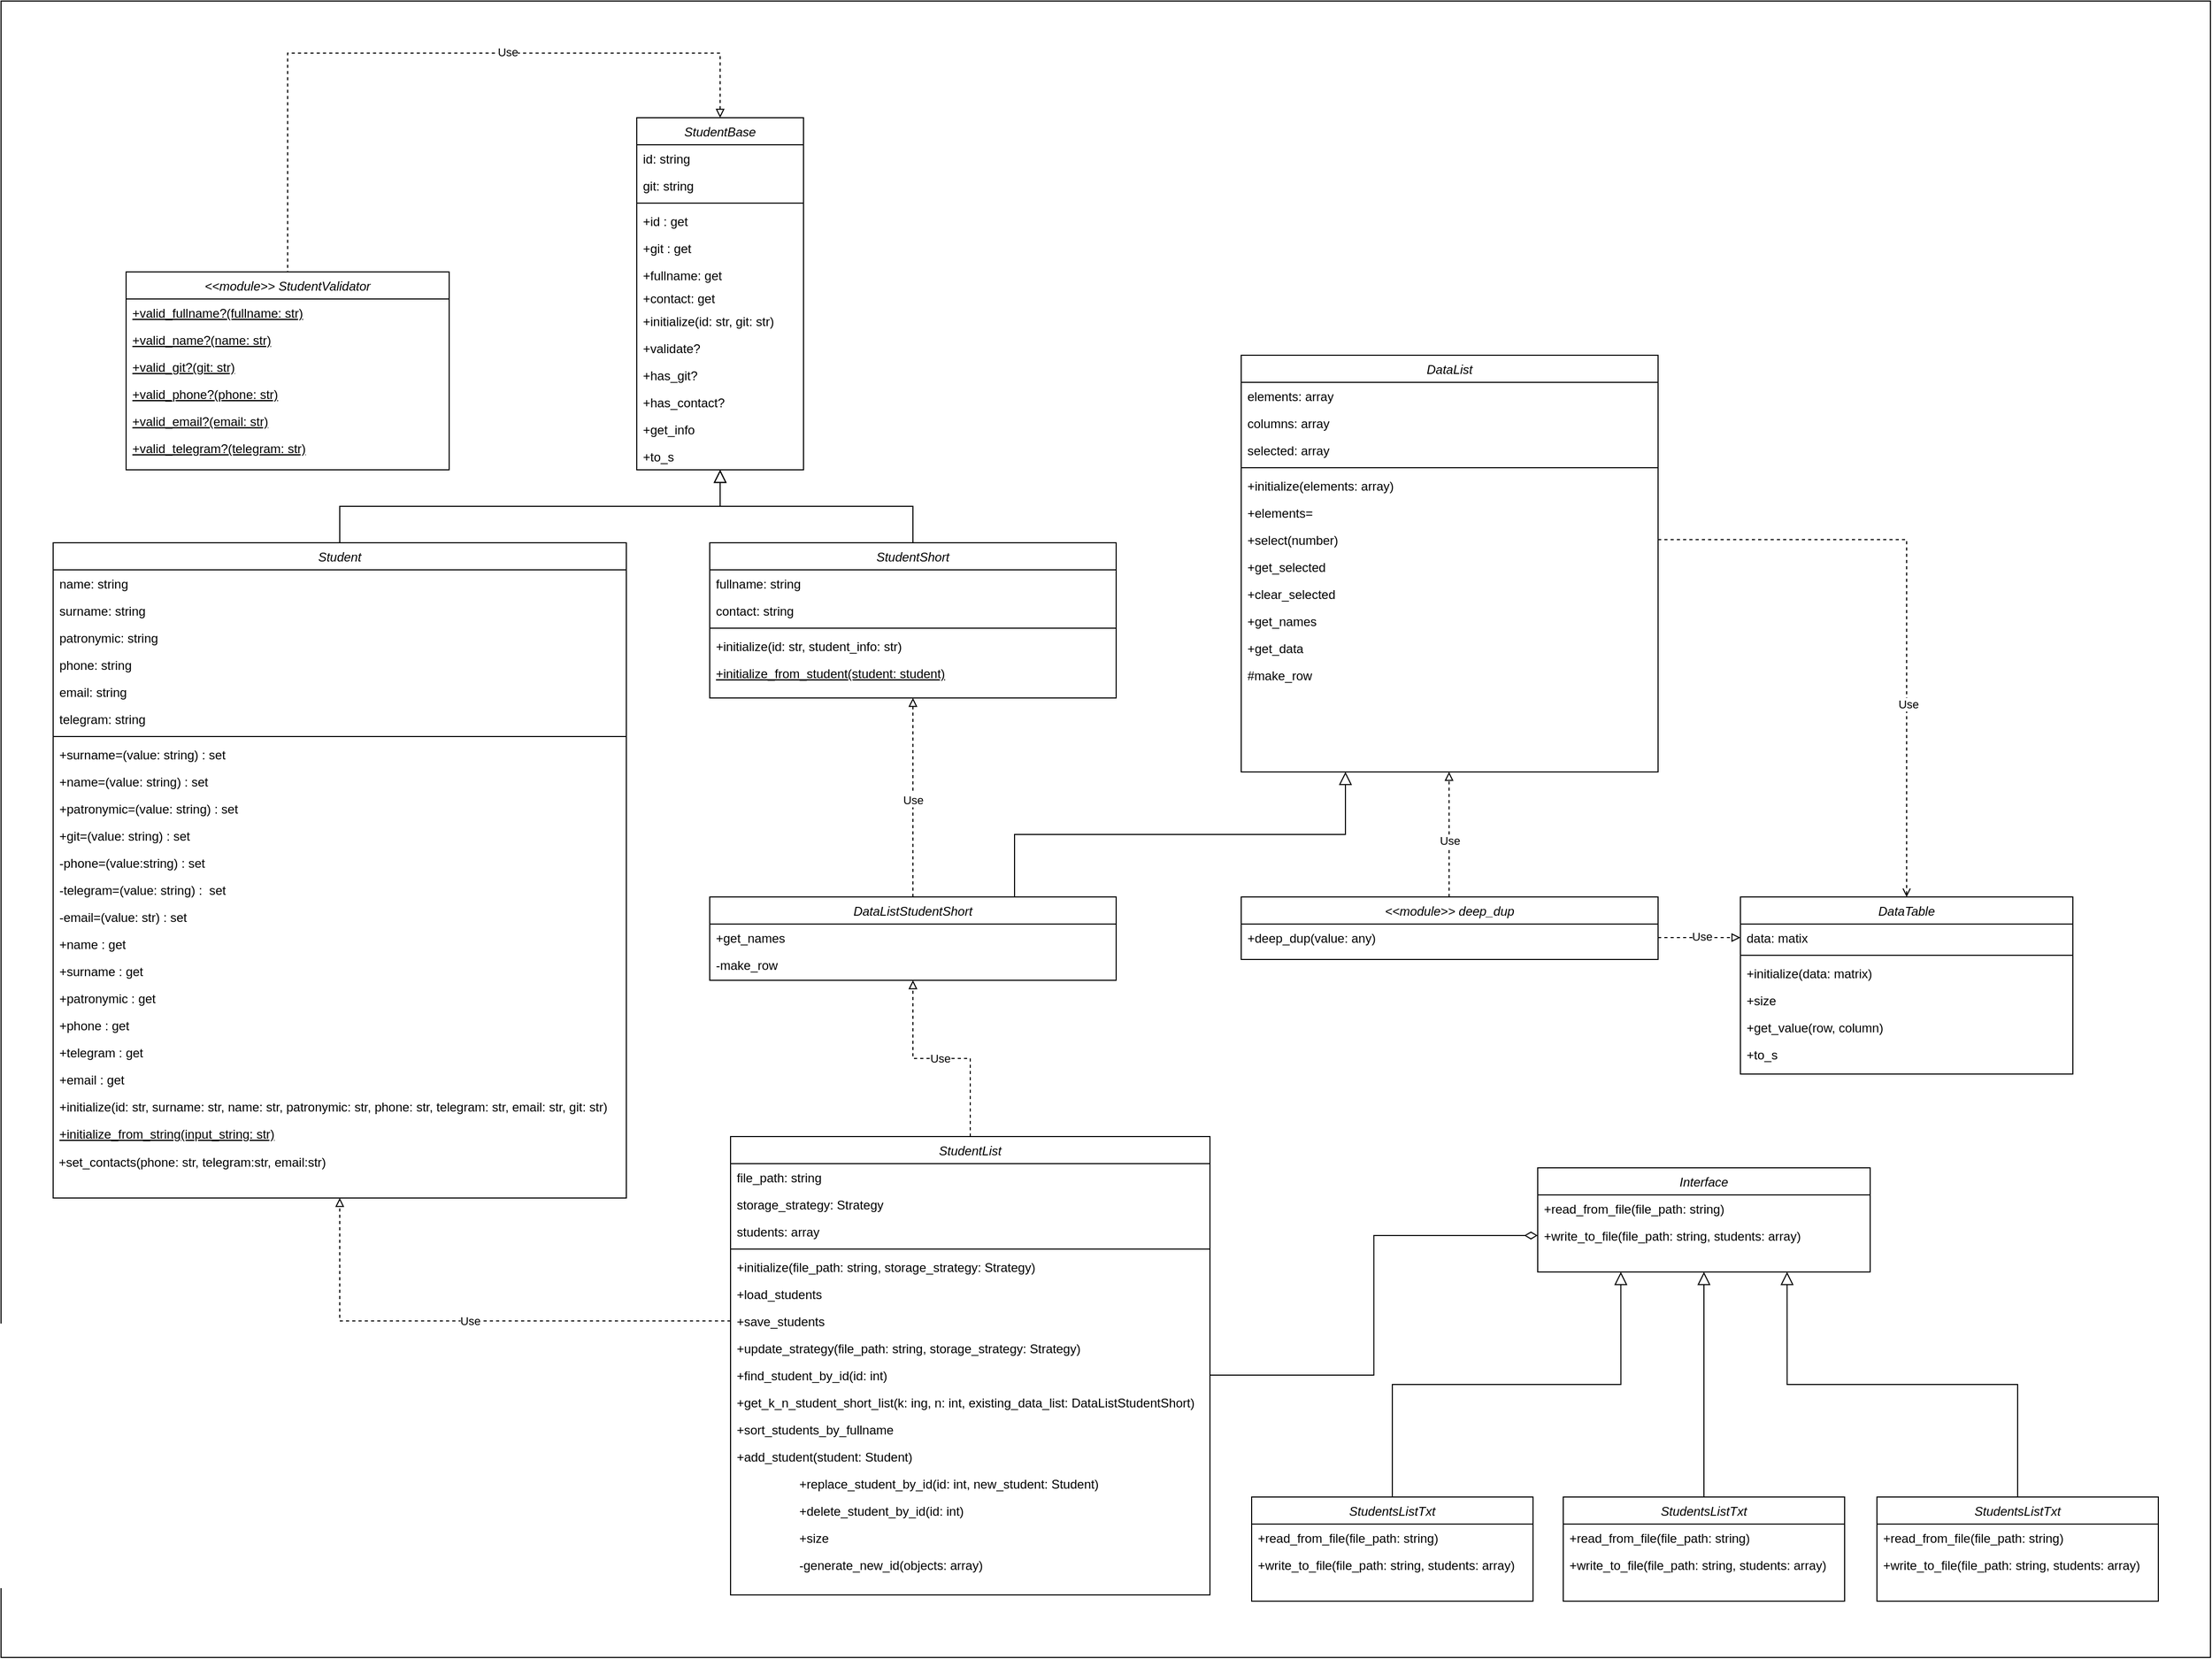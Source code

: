 <mxfile version="24.7.8">
  <diagram id="C5RBs43oDa-KdzZeNtuy" name="Page-1">
    <mxGraphModel dx="4200" dy="3685" grid="1" gridSize="10" guides="1" tooltips="1" connect="1" arrows="1" fold="1" page="1" pageScale="1" pageWidth="827" pageHeight="1169" math="0" shadow="0">
      <root>
        <mxCell id="WIyWlLk6GJQsqaUBKTNV-0" />
        <mxCell id="WIyWlLk6GJQsqaUBKTNV-1" parent="WIyWlLk6GJQsqaUBKTNV-0" />
        <mxCell id="fatnGPEcKWGk0wa3ljr2-0" value="" style="rounded=0;whiteSpace=wrap;html=1;" vertex="1" parent="WIyWlLk6GJQsqaUBKTNV-1">
          <mxGeometry x="250" y="-810" width="2120" height="1590" as="geometry" />
        </mxCell>
        <mxCell id="zkfFHV4jXpPFQw0GAbJ--0" value="StudentBase" style="swimlane;fontStyle=2;align=center;verticalAlign=top;childLayout=stackLayout;horizontal=1;startSize=26;horizontalStack=0;resizeParent=1;resizeLast=0;collapsible=1;marginBottom=0;rounded=0;shadow=0;strokeWidth=1;" parent="WIyWlLk6GJQsqaUBKTNV-1" vertex="1">
          <mxGeometry x="860" y="-698" width="160" height="338" as="geometry">
            <mxRectangle x="230" y="140" width="160" height="26" as="alternateBounds" />
          </mxGeometry>
        </mxCell>
        <mxCell id="DaK7ERgDfzek0wE4DrNR-5" value="id: string " style="text;align=left;verticalAlign=top;spacingLeft=4;spacingRight=4;overflow=hidden;rotatable=0;points=[[0,0.5],[1,0.5]];portConstraint=eastwest;rounded=0;shadow=0;html=0;" parent="zkfFHV4jXpPFQw0GAbJ--0" vertex="1">
          <mxGeometry y="26" width="160" height="26" as="geometry" />
        </mxCell>
        <mxCell id="DaK7ERgDfzek0wE4DrNR-3" value="git: string&#xa; " style="text;align=left;verticalAlign=top;spacingLeft=4;spacingRight=4;overflow=hidden;rotatable=0;points=[[0,0.5],[1,0.5]];portConstraint=eastwest;rounded=0;shadow=0;html=0;" parent="zkfFHV4jXpPFQw0GAbJ--0" vertex="1">
          <mxGeometry y="52" width="160" height="26" as="geometry" />
        </mxCell>
        <mxCell id="zkfFHV4jXpPFQw0GAbJ--4" value="" style="line;html=1;strokeWidth=1;align=left;verticalAlign=middle;spacingTop=-1;spacingLeft=3;spacingRight=3;rotatable=0;labelPosition=right;points=[];portConstraint=eastwest;" parent="zkfFHV4jXpPFQw0GAbJ--0" vertex="1">
          <mxGeometry y="78" width="160" height="8" as="geometry" />
        </mxCell>
        <mxCell id="DaK7ERgDfzek0wE4DrNR-34" value="+id : get" style="text;align=left;verticalAlign=top;spacingLeft=4;spacingRight=4;overflow=hidden;rotatable=0;points=[[0,0.5],[1,0.5]];portConstraint=eastwest;" parent="zkfFHV4jXpPFQw0GAbJ--0" vertex="1">
          <mxGeometry y="86" width="160" height="26" as="geometry" />
        </mxCell>
        <mxCell id="DaK7ERgDfzek0wE4DrNR-32" value="+git : get" style="text;align=left;verticalAlign=top;spacingLeft=4;spacingRight=4;overflow=hidden;rotatable=0;points=[[0,0.5],[1,0.5]];portConstraint=eastwest;" parent="zkfFHV4jXpPFQw0GAbJ--0" vertex="1">
          <mxGeometry y="112" width="160" height="26" as="geometry" />
        </mxCell>
        <mxCell id="30GVN7_N4VgCKG4ItNpN-0" value="+fullname: get" style="text;align=left;verticalAlign=top;spacingLeft=4;spacingRight=4;overflow=hidden;rotatable=0;points=[[0,0.5],[1,0.5]];portConstraint=eastwest;" parent="zkfFHV4jXpPFQw0GAbJ--0" vertex="1">
          <mxGeometry y="138" width="160" height="22" as="geometry" />
        </mxCell>
        <mxCell id="wEu3qzO1atXNmpKXPWO0-1" value="+contact: get" style="text;align=left;verticalAlign=top;spacingLeft=4;spacingRight=4;overflow=hidden;rotatable=0;points=[[0,0.5],[1,0.5]];portConstraint=eastwest;" parent="zkfFHV4jXpPFQw0GAbJ--0" vertex="1">
          <mxGeometry y="160" width="160" height="22" as="geometry" />
        </mxCell>
        <mxCell id="DaK7ERgDfzek0wE4DrNR-37" value="+initialize(id: str, git: str)" style="text;align=left;verticalAlign=top;spacingLeft=4;spacingRight=4;overflow=hidden;rotatable=0;points=[[0,0.5],[1,0.5]];portConstraint=eastwest;" parent="zkfFHV4jXpPFQw0GAbJ--0" vertex="1">
          <mxGeometry y="182" width="160" height="26" as="geometry" />
        </mxCell>
        <mxCell id="DaK7ERgDfzek0wE4DrNR-1" value="+validate?" style="text;align=left;verticalAlign=top;spacingLeft=4;spacingRight=4;overflow=hidden;rotatable=0;points=[[0,0.5],[1,0.5]];portConstraint=eastwest;" parent="zkfFHV4jXpPFQw0GAbJ--0" vertex="1">
          <mxGeometry y="208" width="160" height="26" as="geometry" />
        </mxCell>
        <mxCell id="zkfFHV4jXpPFQw0GAbJ--5" value="+has_git?" style="text;align=left;verticalAlign=top;spacingLeft=4;spacingRight=4;overflow=hidden;rotatable=0;points=[[0,0.5],[1,0.5]];portConstraint=eastwest;" parent="zkfFHV4jXpPFQw0GAbJ--0" vertex="1">
          <mxGeometry y="234" width="160" height="26" as="geometry" />
        </mxCell>
        <mxCell id="rkT2CLuDJCGZjRkK9kf4-31" value="+has_contact?" style="text;align=left;verticalAlign=top;spacingLeft=4;spacingRight=4;overflow=hidden;rotatable=0;points=[[0,0.5],[1,0.5]];portConstraint=eastwest;" parent="zkfFHV4jXpPFQw0GAbJ--0" vertex="1">
          <mxGeometry y="260" width="160" height="26" as="geometry" />
        </mxCell>
        <mxCell id="rkT2CLuDJCGZjRkK9kf4-32" value="+get_info" style="text;align=left;verticalAlign=top;spacingLeft=4;spacingRight=4;overflow=hidden;rotatable=0;points=[[0,0.5],[1,0.5]];portConstraint=eastwest;" parent="zkfFHV4jXpPFQw0GAbJ--0" vertex="1">
          <mxGeometry y="286" width="160" height="26" as="geometry" />
        </mxCell>
        <mxCell id="rkT2CLuDJCGZjRkK9kf4-33" value="+to_s" style="text;align=left;verticalAlign=top;spacingLeft=4;spacingRight=4;overflow=hidden;rotatable=0;points=[[0,0.5],[1,0.5]];portConstraint=eastwest;" parent="zkfFHV4jXpPFQw0GAbJ--0" vertex="1">
          <mxGeometry y="312" width="160" height="26" as="geometry" />
        </mxCell>
        <mxCell id="zkfFHV4jXpPFQw0GAbJ--6" value="Student" style="swimlane;fontStyle=2;align=center;verticalAlign=top;childLayout=stackLayout;horizontal=1;startSize=26;horizontalStack=0;resizeParent=1;resizeLast=0;collapsible=1;marginBottom=0;rounded=0;shadow=0;strokeWidth=1;" parent="WIyWlLk6GJQsqaUBKTNV-1" vertex="1">
          <mxGeometry x="300" y="-290" width="550" height="629" as="geometry">
            <mxRectangle x="130" y="380" width="160" height="26" as="alternateBounds" />
          </mxGeometry>
        </mxCell>
        <mxCell id="zkfFHV4jXpPFQw0GAbJ--7" value="name: string" style="text;align=left;verticalAlign=top;spacingLeft=4;spacingRight=4;overflow=hidden;rotatable=0;points=[[0,0.5],[1,0.5]];portConstraint=eastwest;" parent="zkfFHV4jXpPFQw0GAbJ--6" vertex="1">
          <mxGeometry y="26" width="550" height="26" as="geometry" />
        </mxCell>
        <mxCell id="zkfFHV4jXpPFQw0GAbJ--8" value="surname: string" style="text;align=left;verticalAlign=top;spacingLeft=4;spacingRight=4;overflow=hidden;rotatable=0;points=[[0,0.5],[1,0.5]];portConstraint=eastwest;rounded=0;shadow=0;html=0;" parent="zkfFHV4jXpPFQw0GAbJ--6" vertex="1">
          <mxGeometry y="52" width="550" height="26" as="geometry" />
        </mxCell>
        <mxCell id="hA9nvbCW1QsnM-zQuUA5-5" value="patronymic: string" style="text;align=left;verticalAlign=top;spacingLeft=4;spacingRight=4;overflow=hidden;rotatable=0;points=[[0,0.5],[1,0.5]];portConstraint=eastwest;rounded=0;shadow=0;html=0;" parent="zkfFHV4jXpPFQw0GAbJ--6" vertex="1">
          <mxGeometry y="78" width="550" height="26" as="geometry" />
        </mxCell>
        <mxCell id="rkT2CLuDJCGZjRkK9kf4-34" value="phone: string" style="text;align=left;verticalAlign=top;spacingLeft=4;spacingRight=4;overflow=hidden;rotatable=0;points=[[0,0.5],[1,0.5]];portConstraint=eastwest;rounded=0;shadow=0;html=0;" parent="zkfFHV4jXpPFQw0GAbJ--6" vertex="1">
          <mxGeometry y="104" width="550" height="26" as="geometry" />
        </mxCell>
        <mxCell id="rkT2CLuDJCGZjRkK9kf4-35" value="email: string" style="text;align=left;verticalAlign=top;spacingLeft=4;spacingRight=4;overflow=hidden;rotatable=0;points=[[0,0.5],[1,0.5]];portConstraint=eastwest;rounded=0;shadow=0;html=0;" parent="zkfFHV4jXpPFQw0GAbJ--6" vertex="1">
          <mxGeometry y="130" width="550" height="26" as="geometry" />
        </mxCell>
        <mxCell id="rkT2CLuDJCGZjRkK9kf4-36" value="telegram: string" style="text;align=left;verticalAlign=top;spacingLeft=4;spacingRight=4;overflow=hidden;rotatable=0;points=[[0,0.5],[1,0.5]];portConstraint=eastwest;rounded=0;shadow=0;html=0;" parent="zkfFHV4jXpPFQw0GAbJ--6" vertex="1">
          <mxGeometry y="156" width="550" height="26" as="geometry" />
        </mxCell>
        <mxCell id="zkfFHV4jXpPFQw0GAbJ--9" value="" style="line;html=1;strokeWidth=1;align=left;verticalAlign=middle;spacingTop=-1;spacingLeft=3;spacingRight=3;rotatable=0;labelPosition=right;points=[];portConstraint=eastwest;" parent="zkfFHV4jXpPFQw0GAbJ--6" vertex="1">
          <mxGeometry y="182" width="550" height="8" as="geometry" />
        </mxCell>
        <mxCell id="DaK7ERgDfzek0wE4DrNR-43" value="+surname=(value: string) : set" style="text;align=left;verticalAlign=top;spacingLeft=4;spacingRight=4;overflow=hidden;rotatable=0;points=[[0,0.5],[1,0.5]];portConstraint=eastwest;" parent="zkfFHV4jXpPFQw0GAbJ--6" vertex="1">
          <mxGeometry y="190" width="550" height="26" as="geometry" />
        </mxCell>
        <mxCell id="DaK7ERgDfzek0wE4DrNR-44" value="+name=(value: string) : set" style="text;align=left;verticalAlign=top;spacingLeft=4;spacingRight=4;overflow=hidden;rotatable=0;points=[[0,0.5],[1,0.5]];portConstraint=eastwest;" parent="zkfFHV4jXpPFQw0GAbJ--6" vertex="1">
          <mxGeometry y="216" width="550" height="26" as="geometry" />
        </mxCell>
        <mxCell id="DaK7ERgDfzek0wE4DrNR-42" value="+patronymic=(value: string) : set" style="text;align=left;verticalAlign=top;spacingLeft=4;spacingRight=4;overflow=hidden;rotatable=0;points=[[0,0.5],[1,0.5]];portConstraint=eastwest;" parent="zkfFHV4jXpPFQw0GAbJ--6" vertex="1">
          <mxGeometry y="242" width="550" height="26" as="geometry" />
        </mxCell>
        <mxCell id="ZeI7-z1QrVrPeZxFid8m-0" value="+git=(value: string) : set" style="text;align=left;verticalAlign=top;spacingLeft=4;spacingRight=4;overflow=hidden;rotatable=0;points=[[0,0.5],[1,0.5]];portConstraint=eastwest;" parent="zkfFHV4jXpPFQw0GAbJ--6" vertex="1">
          <mxGeometry y="268" width="550" height="26" as="geometry" />
        </mxCell>
        <mxCell id="DaK7ERgDfzek0wE4DrNR-41" value="-phone=(value:string) : set" style="text;align=left;verticalAlign=top;spacingLeft=4;spacingRight=4;overflow=hidden;rotatable=0;points=[[0,0.5],[1,0.5]];portConstraint=eastwest;" parent="zkfFHV4jXpPFQw0GAbJ--6" vertex="1">
          <mxGeometry y="294" width="550" height="26" as="geometry" />
        </mxCell>
        <mxCell id="DaK7ERgDfzek0wE4DrNR-40" value="-telegram=(value: string) :  set" style="text;align=left;verticalAlign=top;spacingLeft=4;spacingRight=4;overflow=hidden;rotatable=0;points=[[0,0.5],[1,0.5]];portConstraint=eastwest;" parent="zkfFHV4jXpPFQw0GAbJ--6" vertex="1">
          <mxGeometry y="320" width="550" height="26" as="geometry" />
        </mxCell>
        <mxCell id="DaK7ERgDfzek0wE4DrNR-39" value="-email=(value: str) : set" style="text;align=left;verticalAlign=top;spacingLeft=4;spacingRight=4;overflow=hidden;rotatable=0;points=[[0,0.5],[1,0.5]];portConstraint=eastwest;" parent="zkfFHV4jXpPFQw0GAbJ--6" vertex="1">
          <mxGeometry y="346" width="550" height="26" as="geometry" />
        </mxCell>
        <mxCell id="DaK7ERgDfzek0wE4DrNR-38" value="+name : get" style="text;align=left;verticalAlign=top;spacingLeft=4;spacingRight=4;overflow=hidden;rotatable=0;points=[[0,0.5],[1,0.5]];portConstraint=eastwest;" parent="zkfFHV4jXpPFQw0GAbJ--6" vertex="1">
          <mxGeometry y="372" width="550" height="26" as="geometry" />
        </mxCell>
        <mxCell id="DaK7ERgDfzek0wE4DrNR-46" value="+surname : get" style="text;align=left;verticalAlign=top;spacingLeft=4;spacingRight=4;overflow=hidden;rotatable=0;points=[[0,0.5],[1,0.5]];portConstraint=eastwest;" parent="zkfFHV4jXpPFQw0GAbJ--6" vertex="1">
          <mxGeometry y="398" width="550" height="26" as="geometry" />
        </mxCell>
        <mxCell id="DaK7ERgDfzek0wE4DrNR-45" value="+patronymic : get" style="text;align=left;verticalAlign=top;spacingLeft=4;spacingRight=4;overflow=hidden;rotatable=0;points=[[0,0.5],[1,0.5]];portConstraint=eastwest;" parent="zkfFHV4jXpPFQw0GAbJ--6" vertex="1">
          <mxGeometry y="424" width="550" height="26" as="geometry" />
        </mxCell>
        <mxCell id="ZeI7-z1QrVrPeZxFid8m-1" value="+phone : get" style="text;align=left;verticalAlign=top;spacingLeft=4;spacingRight=4;overflow=hidden;rotatable=0;points=[[0,0.5],[1,0.5]];portConstraint=eastwest;" parent="zkfFHV4jXpPFQw0GAbJ--6" vertex="1">
          <mxGeometry y="450" width="550" height="26" as="geometry" />
        </mxCell>
        <mxCell id="ZeI7-z1QrVrPeZxFid8m-2" value="+telegram : get" style="text;align=left;verticalAlign=top;spacingLeft=4;spacingRight=4;overflow=hidden;rotatable=0;points=[[0,0.5],[1,0.5]];portConstraint=eastwest;" parent="zkfFHV4jXpPFQw0GAbJ--6" vertex="1">
          <mxGeometry y="476" width="550" height="26" as="geometry" />
        </mxCell>
        <mxCell id="ZeI7-z1QrVrPeZxFid8m-3" value="+email : get" style="text;align=left;verticalAlign=top;spacingLeft=4;spacingRight=4;overflow=hidden;rotatable=0;points=[[0,0.5],[1,0.5]];portConstraint=eastwest;" parent="zkfFHV4jXpPFQw0GAbJ--6" vertex="1">
          <mxGeometry y="502" width="550" height="26" as="geometry" />
        </mxCell>
        <mxCell id="zkfFHV4jXpPFQw0GAbJ--11" value="+initialize(id: str, surname: str, name: str, patronymic: str, phone: str, telegram: str, email: str, git: str)" style="text;align=left;verticalAlign=top;spacingLeft=4;spacingRight=4;overflow=hidden;rotatable=0;points=[[0,0.5],[1,0.5]];portConstraint=eastwest;" parent="zkfFHV4jXpPFQw0GAbJ--6" vertex="1">
          <mxGeometry y="528" width="550" height="26" as="geometry" />
        </mxCell>
        <mxCell id="ZeI7-z1QrVrPeZxFid8m-4" value="+initialize_from_string(input_string: str)" style="text;align=left;verticalAlign=top;spacingLeft=4;spacingRight=4;overflow=hidden;rotatable=0;points=[[0,0.5],[1,0.5]];portConstraint=eastwest;fontStyle=4" parent="zkfFHV4jXpPFQw0GAbJ--6" vertex="1">
          <mxGeometry y="554" width="550" height="26" as="geometry" />
        </mxCell>
        <mxCell id="rkT2CLuDJCGZjRkK9kf4-38" value="&amp;nbsp;+set_contacts(phone: str, telegram:str, email:str)" style="text;html=1;align=left;verticalAlign=middle;whiteSpace=wrap;rounded=0;" parent="zkfFHV4jXpPFQw0GAbJ--6" vertex="1">
          <mxGeometry y="580" width="550" height="30" as="geometry" />
        </mxCell>
        <mxCell id="zkfFHV4jXpPFQw0GAbJ--12" value="" style="endArrow=block;endSize=10;endFill=0;shadow=0;strokeWidth=1;rounded=0;edgeStyle=elbowEdgeStyle;elbow=vertical;" parent="WIyWlLk6GJQsqaUBKTNV-1" source="zkfFHV4jXpPFQw0GAbJ--6" target="zkfFHV4jXpPFQw0GAbJ--0" edge="1">
          <mxGeometry width="160" relative="1" as="geometry">
            <mxPoint x="596" y="-137" as="sourcePoint" />
            <mxPoint x="596" y="-137" as="targetPoint" />
          </mxGeometry>
        </mxCell>
        <mxCell id="zkfFHV4jXpPFQw0GAbJ--16" value="" style="endArrow=block;endSize=10;endFill=0;shadow=0;strokeWidth=1;rounded=0;edgeStyle=elbowEdgeStyle;elbow=vertical;exitX=0.5;exitY=0;exitDx=0;exitDy=0;" parent="WIyWlLk6GJQsqaUBKTNV-1" source="zkfFHV4jXpPFQw0GAbJ--17" target="zkfFHV4jXpPFQw0GAbJ--0" edge="1">
          <mxGeometry width="160" relative="1" as="geometry">
            <mxPoint x="806" y="20" as="sourcePoint" />
            <mxPoint x="706" y="-69" as="targetPoint" />
          </mxGeometry>
        </mxCell>
        <mxCell id="zkfFHV4jXpPFQw0GAbJ--17" value="StudentShort" style="swimlane;fontStyle=2;align=center;verticalAlign=top;childLayout=stackLayout;horizontal=1;startSize=26;horizontalStack=0;resizeParent=1;resizeLast=0;collapsible=1;marginBottom=0;rounded=0;shadow=0;strokeWidth=1;" parent="WIyWlLk6GJQsqaUBKTNV-1" vertex="1">
          <mxGeometry x="930" y="-290" width="390" height="149" as="geometry">
            <mxRectangle x="550" y="140" width="160" height="26" as="alternateBounds" />
          </mxGeometry>
        </mxCell>
        <mxCell id="zkfFHV4jXpPFQw0GAbJ--18" value="fullname: string" style="text;align=left;verticalAlign=top;spacingLeft=4;spacingRight=4;overflow=hidden;rotatable=0;points=[[0,0.5],[1,0.5]];portConstraint=eastwest;" parent="zkfFHV4jXpPFQw0GAbJ--17" vertex="1">
          <mxGeometry y="26" width="390" height="26" as="geometry" />
        </mxCell>
        <mxCell id="rkT2CLuDJCGZjRkK9kf4-47" value="contact: string" style="text;align=left;verticalAlign=top;spacingLeft=4;spacingRight=4;overflow=hidden;rotatable=0;points=[[0,0.5],[1,0.5]];portConstraint=eastwest;" parent="zkfFHV4jXpPFQw0GAbJ--17" vertex="1">
          <mxGeometry y="52" width="390" height="26" as="geometry" />
        </mxCell>
        <mxCell id="zkfFHV4jXpPFQw0GAbJ--23" value="" style="line;html=1;strokeWidth=1;align=left;verticalAlign=middle;spacingTop=-1;spacingLeft=3;spacingRight=3;rotatable=0;labelPosition=right;points=[];portConstraint=eastwest;" parent="zkfFHV4jXpPFQw0GAbJ--17" vertex="1">
          <mxGeometry y="78" width="390" height="8" as="geometry" />
        </mxCell>
        <mxCell id="zkfFHV4jXpPFQw0GAbJ--24" value="+initialize(id: str, student_info: str)" style="text;align=left;verticalAlign=top;spacingLeft=4;spacingRight=4;overflow=hidden;rotatable=0;points=[[0,0.5],[1,0.5]];portConstraint=eastwest;" parent="zkfFHV4jXpPFQw0GAbJ--17" vertex="1">
          <mxGeometry y="86" width="390" height="26" as="geometry" />
        </mxCell>
        <mxCell id="ZeI7-z1QrVrPeZxFid8m-8" value="+initialize_from_student(student: student)" style="text;align=left;verticalAlign=top;spacingLeft=4;spacingRight=4;overflow=hidden;rotatable=0;points=[[0,0.5],[1,0.5]];portConstraint=eastwest;fontStyle=4" parent="zkfFHV4jXpPFQw0GAbJ--17" vertex="1">
          <mxGeometry y="112" width="390" height="26" as="geometry" />
        </mxCell>
        <mxCell id="rkT2CLuDJCGZjRkK9kf4-0" value="&lt;&lt;module&gt;&gt; StudentValidator" style="swimlane;fontStyle=2;align=center;verticalAlign=top;childLayout=stackLayout;horizontal=1;startSize=26;horizontalStack=0;resizeParent=1;resizeLast=0;collapsible=1;marginBottom=0;rounded=0;shadow=0;strokeWidth=1;" parent="WIyWlLk6GJQsqaUBKTNV-1" vertex="1">
          <mxGeometry x="370" y="-550" width="310" height="190" as="geometry">
            <mxRectangle x="230" y="140" width="160" height="26" as="alternateBounds" />
          </mxGeometry>
        </mxCell>
        <mxCell id="rkT2CLuDJCGZjRkK9kf4-16" value="+valid_fullname?(fullname: str)" style="text;align=left;verticalAlign=top;spacingLeft=4;spacingRight=4;overflow=hidden;rotatable=0;points=[[0,0.5],[1,0.5]];portConstraint=eastwest;fontStyle=4" parent="rkT2CLuDJCGZjRkK9kf4-0" vertex="1">
          <mxGeometry y="26" width="310" height="26" as="geometry" />
        </mxCell>
        <mxCell id="rkT2CLuDJCGZjRkK9kf4-21" value="+valid_name?(name: str)" style="text;align=left;verticalAlign=top;spacingLeft=4;spacingRight=4;overflow=hidden;rotatable=0;points=[[0,0.5],[1,0.5]];portConstraint=eastwest;fontStyle=4" parent="rkT2CLuDJCGZjRkK9kf4-0" vertex="1">
          <mxGeometry y="52" width="310" height="26" as="geometry" />
        </mxCell>
        <mxCell id="rkT2CLuDJCGZjRkK9kf4-17" value="+valid_git?(git: str)" style="text;align=left;verticalAlign=top;spacingLeft=4;spacingRight=4;overflow=hidden;rotatable=0;points=[[0,0.5],[1,0.5]];portConstraint=eastwest;fontStyle=4" parent="rkT2CLuDJCGZjRkK9kf4-0" vertex="1">
          <mxGeometry y="78" width="310" height="26" as="geometry" />
        </mxCell>
        <mxCell id="rkT2CLuDJCGZjRkK9kf4-19" value="+valid_phone?(phone: str)" style="text;align=left;verticalAlign=top;spacingLeft=4;spacingRight=4;overflow=hidden;rotatable=0;points=[[0,0.5],[1,0.5]];portConstraint=eastwest;fontStyle=4" parent="rkT2CLuDJCGZjRkK9kf4-0" vertex="1">
          <mxGeometry y="104" width="310" height="26" as="geometry" />
        </mxCell>
        <mxCell id="rkT2CLuDJCGZjRkK9kf4-25" value="+valid_email?(email: str)" style="text;align=left;verticalAlign=top;spacingLeft=4;spacingRight=4;overflow=hidden;rotatable=0;points=[[0,0.5],[1,0.5]];portConstraint=eastwest;fontStyle=4" parent="rkT2CLuDJCGZjRkK9kf4-0" vertex="1">
          <mxGeometry y="130" width="310" height="26" as="geometry" />
        </mxCell>
        <mxCell id="rkT2CLuDJCGZjRkK9kf4-26" value="+valid_telegram?(telegram: str)" style="text;align=left;verticalAlign=top;spacingLeft=4;spacingRight=4;overflow=hidden;rotatable=0;points=[[0,0.5],[1,0.5]];portConstraint=eastwest;fontStyle=4" parent="rkT2CLuDJCGZjRkK9kf4-0" vertex="1">
          <mxGeometry y="156" width="310" height="26" as="geometry" />
        </mxCell>
        <mxCell id="fatnGPEcKWGk0wa3ljr2-217" style="edgeStyle=orthogonalEdgeStyle;rounded=0;orthogonalLoop=1;jettySize=auto;html=1;entryX=0.5;entryY=0;entryDx=0;entryDy=0;dashed=1;strokeColor=default;curved=0;endArrow=none;endFill=0;flowAnimation=0;startArrow=block;startFill=0;exitX=0.5;exitY=0;exitDx=0;exitDy=0;" edge="1" parent="WIyWlLk6GJQsqaUBKTNV-1" source="zkfFHV4jXpPFQw0GAbJ--0" target="rkT2CLuDJCGZjRkK9kf4-0">
          <mxGeometry relative="1" as="geometry">
            <Array as="points">
              <mxPoint x="940" y="-760" />
              <mxPoint x="525" y="-760" />
            </Array>
            <mxPoint x="250" y="-930" as="sourcePoint" />
            <mxPoint x="610" y="-821" as="targetPoint" />
          </mxGeometry>
        </mxCell>
        <mxCell id="fatnGPEcKWGk0wa3ljr2-219" value="Use" style="edgeLabel;html=1;align=center;verticalAlign=middle;resizable=0;points=[];" vertex="1" connectable="0" parent="fatnGPEcKWGk0wa3ljr2-217">
          <mxGeometry x="-0.227" y="-1" relative="1" as="geometry">
            <mxPoint x="-1" as="offset" />
          </mxGeometry>
        </mxCell>
        <mxCell id="fatnGPEcKWGk0wa3ljr2-220" value="DataTable" style="swimlane;fontStyle=2;align=center;verticalAlign=top;childLayout=stackLayout;horizontal=1;startSize=26;horizontalStack=0;resizeParent=1;resizeLast=0;collapsible=1;marginBottom=0;rounded=0;shadow=0;strokeWidth=1;" vertex="1" parent="WIyWlLk6GJQsqaUBKTNV-1">
          <mxGeometry x="1919" y="50" width="319" height="170" as="geometry">
            <mxRectangle x="230" y="140" width="160" height="26" as="alternateBounds" />
          </mxGeometry>
        </mxCell>
        <mxCell id="fatnGPEcKWGk0wa3ljr2-255" value="data: matix" style="text;align=left;verticalAlign=top;spacingLeft=4;spacingRight=4;overflow=hidden;rotatable=0;points=[[0,0.5],[1,0.5]];portConstraint=eastwest;" vertex="1" parent="fatnGPEcKWGk0wa3ljr2-220">
          <mxGeometry y="26" width="319" height="26" as="geometry" />
        </mxCell>
        <mxCell id="fatnGPEcKWGk0wa3ljr2-256" value="" style="line;html=1;strokeWidth=1;align=left;verticalAlign=middle;spacingTop=-1;spacingLeft=3;spacingRight=3;rotatable=0;labelPosition=right;points=[];portConstraint=eastwest;" vertex="1" parent="fatnGPEcKWGk0wa3ljr2-220">
          <mxGeometry y="52" width="319" height="8" as="geometry" />
        </mxCell>
        <mxCell id="fatnGPEcKWGk0wa3ljr2-221" value="+initialize(data: matrix)" style="text;align=left;verticalAlign=top;spacingLeft=4;spacingRight=4;overflow=hidden;rotatable=0;points=[[0,0.5],[1,0.5]];portConstraint=eastwest;fontStyle=0" vertex="1" parent="fatnGPEcKWGk0wa3ljr2-220">
          <mxGeometry y="60" width="319" height="26" as="geometry" />
        </mxCell>
        <mxCell id="fatnGPEcKWGk0wa3ljr2-257" value="+size" style="text;align=left;verticalAlign=top;spacingLeft=4;spacingRight=4;overflow=hidden;rotatable=0;points=[[0,0.5],[1,0.5]];portConstraint=eastwest;fontStyle=0" vertex="1" parent="fatnGPEcKWGk0wa3ljr2-220">
          <mxGeometry y="86" width="319" height="26" as="geometry" />
        </mxCell>
        <mxCell id="fatnGPEcKWGk0wa3ljr2-222" value="+get_value(row, column)" style="text;align=left;verticalAlign=top;spacingLeft=4;spacingRight=4;overflow=hidden;rotatable=0;points=[[0,0.5],[1,0.5]];portConstraint=eastwest;fontStyle=0" vertex="1" parent="fatnGPEcKWGk0wa3ljr2-220">
          <mxGeometry y="112" width="319" height="26" as="geometry" />
        </mxCell>
        <mxCell id="fatnGPEcKWGk0wa3ljr2-258" value="+to_s" style="text;align=left;verticalAlign=top;spacingLeft=4;spacingRight=4;overflow=hidden;rotatable=0;points=[[0,0.5],[1,0.5]];portConstraint=eastwest;fontStyle=0" vertex="1" parent="fatnGPEcKWGk0wa3ljr2-220">
          <mxGeometry y="138" width="319" height="26" as="geometry" />
        </mxCell>
        <mxCell id="fatnGPEcKWGk0wa3ljr2-225" style="edgeStyle=orthogonalEdgeStyle;rounded=0;orthogonalLoop=1;jettySize=auto;html=1;endArrow=none;endFill=0;startArrow=block;startFill=0;exitX=0.25;exitY=1;exitDx=0;exitDy=0;entryX=0.75;entryY=0;entryDx=0;entryDy=0;startSize=10;" edge="1" parent="WIyWlLk6GJQsqaUBKTNV-1" source="fatnGPEcKWGk0wa3ljr2-226" target="fatnGPEcKWGk0wa3ljr2-241">
          <mxGeometry relative="1" as="geometry">
            <mxPoint x="1240" y="-30" as="targetPoint" />
          </mxGeometry>
        </mxCell>
        <mxCell id="fatnGPEcKWGk0wa3ljr2-226" value="DataList" style="swimlane;fontStyle=2;align=center;verticalAlign=top;childLayout=stackLayout;horizontal=1;startSize=26;horizontalStack=0;resizeParent=1;resizeLast=0;collapsible=1;marginBottom=0;rounded=0;shadow=0;strokeWidth=1;" vertex="1" parent="WIyWlLk6GJQsqaUBKTNV-1">
          <mxGeometry x="1440" y="-470" width="400" height="400" as="geometry">
            <mxRectangle x="1440" y="-470" width="160" height="26" as="alternateBounds" />
          </mxGeometry>
        </mxCell>
        <mxCell id="fatnGPEcKWGk0wa3ljr2-252" value="elements: array" style="text;align=left;verticalAlign=top;spacingLeft=4;spacingRight=4;overflow=hidden;rotatable=0;points=[[0,0.5],[1,0.5]];portConstraint=eastwest;" vertex="1" parent="fatnGPEcKWGk0wa3ljr2-226">
          <mxGeometry y="26" width="400" height="26" as="geometry" />
        </mxCell>
        <mxCell id="fatnGPEcKWGk0wa3ljr2-253" value="columns: array" style="text;align=left;verticalAlign=top;spacingLeft=4;spacingRight=4;overflow=hidden;rotatable=0;points=[[0,0.5],[1,0.5]];portConstraint=eastwest;" vertex="1" parent="fatnGPEcKWGk0wa3ljr2-226">
          <mxGeometry y="52" width="400" height="26" as="geometry" />
        </mxCell>
        <mxCell id="fatnGPEcKWGk0wa3ljr2-254" value="selected: array" style="text;align=left;verticalAlign=top;spacingLeft=4;spacingRight=4;overflow=hidden;rotatable=0;points=[[0,0.5],[1,0.5]];portConstraint=eastwest;" vertex="1" parent="fatnGPEcKWGk0wa3ljr2-226">
          <mxGeometry y="78" width="400" height="26" as="geometry" />
        </mxCell>
        <mxCell id="fatnGPEcKWGk0wa3ljr2-250" value="" style="line;html=1;strokeWidth=1;align=left;verticalAlign=middle;spacingTop=-1;spacingLeft=3;spacingRight=3;rotatable=0;labelPosition=right;points=[];portConstraint=eastwest;" vertex="1" parent="fatnGPEcKWGk0wa3ljr2-226">
          <mxGeometry y="104" width="400" height="8" as="geometry" />
        </mxCell>
        <mxCell id="fatnGPEcKWGk0wa3ljr2-227" value="+initialize(elements: array)" style="text;align=left;verticalAlign=top;spacingLeft=4;spacingRight=4;overflow=hidden;rotatable=0;points=[[0,0.5],[1,0.5]];portConstraint=eastwest;fontStyle=0" vertex="1" parent="fatnGPEcKWGk0wa3ljr2-226">
          <mxGeometry y="112" width="400" height="26" as="geometry" />
        </mxCell>
        <mxCell id="fatnGPEcKWGk0wa3ljr2-228" value="+elements=" style="text;align=left;verticalAlign=top;spacingLeft=4;spacingRight=4;overflow=hidden;rotatable=0;points=[[0,0.5],[1,0.5]];portConstraint=eastwest;fontStyle=0" vertex="1" parent="fatnGPEcKWGk0wa3ljr2-226">
          <mxGeometry y="138" width="400" height="26" as="geometry" />
        </mxCell>
        <mxCell id="fatnGPEcKWGk0wa3ljr2-230" value="+select(number)" style="text;align=left;verticalAlign=top;spacingLeft=4;spacingRight=4;overflow=hidden;rotatable=0;points=[[0,0.5],[1,0.5]];portConstraint=eastwest;fontStyle=0" vertex="1" parent="fatnGPEcKWGk0wa3ljr2-226">
          <mxGeometry y="164" width="400" height="26" as="geometry" />
        </mxCell>
        <mxCell id="fatnGPEcKWGk0wa3ljr2-231" value="+get_selected" style="text;align=left;verticalAlign=top;spacingLeft=4;spacingRight=4;overflow=hidden;rotatable=0;points=[[0,0.5],[1,0.5]];portConstraint=eastwest;fontStyle=0" vertex="1" parent="fatnGPEcKWGk0wa3ljr2-226">
          <mxGeometry y="190" width="400" height="26" as="geometry" />
        </mxCell>
        <mxCell id="fatnGPEcKWGk0wa3ljr2-232" value="+clear_selected" style="text;align=left;verticalAlign=top;spacingLeft=4;spacingRight=4;overflow=hidden;rotatable=0;points=[[0,0.5],[1,0.5]];portConstraint=eastwest;fontStyle=0" vertex="1" parent="fatnGPEcKWGk0wa3ljr2-226">
          <mxGeometry y="216" width="400" height="26" as="geometry" />
        </mxCell>
        <mxCell id="fatnGPEcKWGk0wa3ljr2-233" value="+get_names" style="text;align=left;verticalAlign=top;spacingLeft=4;spacingRight=4;overflow=hidden;rotatable=0;points=[[0,0.5],[1,0.5]];portConstraint=eastwest;fontStyle=0" vertex="1" parent="fatnGPEcKWGk0wa3ljr2-226">
          <mxGeometry y="242" width="400" height="26" as="geometry" />
        </mxCell>
        <mxCell id="fatnGPEcKWGk0wa3ljr2-234" value="+get_data" style="text;align=left;verticalAlign=top;spacingLeft=4;spacingRight=4;overflow=hidden;rotatable=0;points=[[0,0.5],[1,0.5]];portConstraint=eastwest;fontStyle=0" vertex="1" parent="fatnGPEcKWGk0wa3ljr2-226">
          <mxGeometry y="268" width="400" height="26" as="geometry" />
        </mxCell>
        <mxCell id="fatnGPEcKWGk0wa3ljr2-235" value="#make_row" style="text;align=left;verticalAlign=top;spacingLeft=4;spacingRight=4;overflow=hidden;rotatable=0;points=[[0,0.5],[1,0.5]];portConstraint=eastwest;fontStyle=0" vertex="1" parent="fatnGPEcKWGk0wa3ljr2-226">
          <mxGeometry y="294" width="400" height="26" as="geometry" />
        </mxCell>
        <mxCell id="fatnGPEcKWGk0wa3ljr2-236" style="edgeStyle=orthogonalEdgeStyle;rounded=0;orthogonalLoop=1;jettySize=auto;html=1;dashed=1;endArrow=block;endFill=0;" edge="1" parent="WIyWlLk6GJQsqaUBKTNV-1">
          <mxGeometry relative="1" as="geometry">
            <mxPoint x="1639.41" y="-70" as="targetPoint" />
            <Array as="points">
              <mxPoint x="1639.41" y="20" />
              <mxPoint x="1639.41" y="20" />
            </Array>
            <mxPoint x="1639.469" y="50" as="sourcePoint" />
          </mxGeometry>
        </mxCell>
        <mxCell id="fatnGPEcKWGk0wa3ljr2-237" value="Use" style="edgeLabel;html=1;align=center;verticalAlign=middle;resizable=0;points=[];" vertex="1" connectable="0" parent="fatnGPEcKWGk0wa3ljr2-236">
          <mxGeometry x="0.107" relative="1" as="geometry">
            <mxPoint y="12" as="offset" />
          </mxGeometry>
        </mxCell>
        <mxCell id="fatnGPEcKWGk0wa3ljr2-238" value="&lt;&lt;module&gt;&gt; deep_dup" style="swimlane;fontStyle=2;align=center;verticalAlign=top;childLayout=stackLayout;horizontal=1;startSize=26;horizontalStack=0;resizeParent=1;resizeLast=0;collapsible=1;marginBottom=0;rounded=0;shadow=0;strokeWidth=1;" vertex="1" parent="WIyWlLk6GJQsqaUBKTNV-1">
          <mxGeometry x="1440" y="50" width="400" height="60" as="geometry">
            <mxRectangle x="230" y="140" width="160" height="26" as="alternateBounds" />
          </mxGeometry>
        </mxCell>
        <mxCell id="fatnGPEcKWGk0wa3ljr2-239" value="+deep_dup(value: any)" style="text;align=left;verticalAlign=top;spacingLeft=4;spacingRight=4;overflow=hidden;rotatable=0;points=[[0,0.5],[1,0.5]];portConstraint=eastwest;fontStyle=0" vertex="1" parent="fatnGPEcKWGk0wa3ljr2-238">
          <mxGeometry y="26" width="400" height="26" as="geometry" />
        </mxCell>
        <mxCell id="fatnGPEcKWGk0wa3ljr2-241" value="DataListStudentShort" style="swimlane;fontStyle=2;align=center;verticalAlign=top;childLayout=stackLayout;horizontal=1;startSize=26;horizontalStack=0;resizeParent=1;resizeLast=0;collapsible=1;marginBottom=0;rounded=0;shadow=0;strokeWidth=1;" vertex="1" parent="WIyWlLk6GJQsqaUBKTNV-1">
          <mxGeometry x="930" y="50" width="390" height="80" as="geometry">
            <mxRectangle x="230" y="140" width="160" height="26" as="alternateBounds" />
          </mxGeometry>
        </mxCell>
        <mxCell id="fatnGPEcKWGk0wa3ljr2-242" value="+get_names" style="text;align=left;verticalAlign=top;spacingLeft=4;spacingRight=4;overflow=hidden;rotatable=0;points=[[0,0.5],[1,0.5]];portConstraint=eastwest;fontStyle=0" vertex="1" parent="fatnGPEcKWGk0wa3ljr2-241">
          <mxGeometry y="26" width="390" height="26" as="geometry" />
        </mxCell>
        <mxCell id="fatnGPEcKWGk0wa3ljr2-243" value="-make_row" style="text;align=left;verticalAlign=top;spacingLeft=4;spacingRight=4;overflow=hidden;rotatable=0;points=[[0,0.5],[1,0.5]];portConstraint=eastwest;fontStyle=0" vertex="1" parent="fatnGPEcKWGk0wa3ljr2-241">
          <mxGeometry y="52" width="390" height="28" as="geometry" />
        </mxCell>
        <mxCell id="fatnGPEcKWGk0wa3ljr2-246" style="edgeStyle=orthogonalEdgeStyle;rounded=0;orthogonalLoop=1;jettySize=auto;html=1;entryX=0.5;entryY=0;entryDx=0;entryDy=0;dashed=1;endArrow=open;endFill=0;" edge="1" parent="WIyWlLk6GJQsqaUBKTNV-1" source="fatnGPEcKWGk0wa3ljr2-230" target="fatnGPEcKWGk0wa3ljr2-220">
          <mxGeometry relative="1" as="geometry">
            <mxPoint x="2160.0" y="50" as="targetPoint" />
          </mxGeometry>
        </mxCell>
        <mxCell id="fatnGPEcKWGk0wa3ljr2-247" value="Use" style="edgeLabel;html=1;align=center;verticalAlign=middle;resizable=0;points=[];" vertex="1" connectable="0" parent="fatnGPEcKWGk0wa3ljr2-246">
          <mxGeometry x="0.364" y="1" relative="1" as="geometry">
            <mxPoint as="offset" />
          </mxGeometry>
        </mxCell>
        <mxCell id="fatnGPEcKWGk0wa3ljr2-248" style="edgeStyle=orthogonalEdgeStyle;rounded=0;orthogonalLoop=1;jettySize=auto;html=1;dashed=1;endArrow=block;endFill=0;entryX=0.5;entryY=1;entryDx=0;entryDy=0;exitX=0.5;exitY=0;exitDx=0;exitDy=0;" edge="1" parent="WIyWlLk6GJQsqaUBKTNV-1" source="fatnGPEcKWGk0wa3ljr2-241" target="zkfFHV4jXpPFQw0GAbJ--17">
          <mxGeometry relative="1" as="geometry">
            <mxPoint x="1040" y="-120" as="targetPoint" />
            <mxPoint x="1040" as="sourcePoint" />
          </mxGeometry>
        </mxCell>
        <mxCell id="fatnGPEcKWGk0wa3ljr2-249" value="Use" style="edgeLabel;html=1;align=center;verticalAlign=middle;resizable=0;points=[];" vertex="1" connectable="0" parent="fatnGPEcKWGk0wa3ljr2-248">
          <mxGeometry x="0.107" relative="1" as="geometry">
            <mxPoint y="12" as="offset" />
          </mxGeometry>
        </mxCell>
        <mxCell id="fatnGPEcKWGk0wa3ljr2-259" style="edgeStyle=orthogonalEdgeStyle;rounded=0;orthogonalLoop=1;jettySize=auto;html=1;dashed=1;endArrow=block;endFill=0;entryX=0;entryY=0.5;entryDx=0;entryDy=0;exitX=1;exitY=0.5;exitDx=0;exitDy=0;" edge="1" parent="WIyWlLk6GJQsqaUBKTNV-1" source="fatnGPEcKWGk0wa3ljr2-239" target="fatnGPEcKWGk0wa3ljr2-255">
          <mxGeometry relative="1" as="geometry">
            <mxPoint x="1860" y="140" as="targetPoint" />
            <Array as="points" />
            <mxPoint x="1860.059" y="260" as="sourcePoint" />
          </mxGeometry>
        </mxCell>
        <mxCell id="fatnGPEcKWGk0wa3ljr2-261" value="Use" style="edgeLabel;html=1;align=center;verticalAlign=middle;resizable=0;points=[];" vertex="1" connectable="0" parent="fatnGPEcKWGk0wa3ljr2-259">
          <mxGeometry x="0.053" y="1" relative="1" as="geometry">
            <mxPoint as="offset" />
          </mxGeometry>
        </mxCell>
        <mxCell id="fatnGPEcKWGk0wa3ljr2-262" value="StudentList" style="swimlane;fontStyle=2;align=center;verticalAlign=top;childLayout=stackLayout;horizontal=1;startSize=26;horizontalStack=0;resizeParent=1;resizeLast=0;collapsible=1;marginBottom=0;rounded=0;shadow=0;strokeWidth=1;" vertex="1" parent="WIyWlLk6GJQsqaUBKTNV-1">
          <mxGeometry x="950" y="280" width="460" height="440" as="geometry">
            <mxRectangle x="1440" y="-470" width="160" height="26" as="alternateBounds" />
          </mxGeometry>
        </mxCell>
        <mxCell id="fatnGPEcKWGk0wa3ljr2-263" value="file_path: string" style="text;align=left;verticalAlign=top;spacingLeft=4;spacingRight=4;overflow=hidden;rotatable=0;points=[[0,0.5],[1,0.5]];portConstraint=eastwest;" vertex="1" parent="fatnGPEcKWGk0wa3ljr2-262">
          <mxGeometry y="26" width="460" height="26" as="geometry" />
        </mxCell>
        <mxCell id="fatnGPEcKWGk0wa3ljr2-264" value="storage_strategy: Strategy" style="text;align=left;verticalAlign=top;spacingLeft=4;spacingRight=4;overflow=hidden;rotatable=0;points=[[0,0.5],[1,0.5]];portConstraint=eastwest;" vertex="1" parent="fatnGPEcKWGk0wa3ljr2-262">
          <mxGeometry y="52" width="460" height="26" as="geometry" />
        </mxCell>
        <mxCell id="fatnGPEcKWGk0wa3ljr2-265" value="students: array" style="text;align=left;verticalAlign=top;spacingLeft=4;spacingRight=4;overflow=hidden;rotatable=0;points=[[0,0.5],[1,0.5]];portConstraint=eastwest;" vertex="1" parent="fatnGPEcKWGk0wa3ljr2-262">
          <mxGeometry y="78" width="460" height="26" as="geometry" />
        </mxCell>
        <mxCell id="fatnGPEcKWGk0wa3ljr2-266" value="" style="line;html=1;strokeWidth=1;align=left;verticalAlign=middle;spacingTop=-1;spacingLeft=3;spacingRight=3;rotatable=0;labelPosition=right;points=[];portConstraint=eastwest;" vertex="1" parent="fatnGPEcKWGk0wa3ljr2-262">
          <mxGeometry y="104" width="460" height="8" as="geometry" />
        </mxCell>
        <mxCell id="fatnGPEcKWGk0wa3ljr2-267" value="+initialize(file_path: string, storage_strategy: Strategy)" style="text;align=left;verticalAlign=top;spacingLeft=4;spacingRight=4;overflow=hidden;rotatable=0;points=[[0,0.5],[1,0.5]];portConstraint=eastwest;fontStyle=0" vertex="1" parent="fatnGPEcKWGk0wa3ljr2-262">
          <mxGeometry y="112" width="460" height="26" as="geometry" />
        </mxCell>
        <mxCell id="fatnGPEcKWGk0wa3ljr2-268" value="+load_students" style="text;align=left;verticalAlign=top;spacingLeft=4;spacingRight=4;overflow=hidden;rotatable=0;points=[[0,0.5],[1,0.5]];portConstraint=eastwest;fontStyle=0" vertex="1" parent="fatnGPEcKWGk0wa3ljr2-262">
          <mxGeometry y="138" width="460" height="26" as="geometry" />
        </mxCell>
        <mxCell id="fatnGPEcKWGk0wa3ljr2-269" value="+save_students" style="text;align=left;verticalAlign=top;spacingLeft=4;spacingRight=4;overflow=hidden;rotatable=0;points=[[0,0.5],[1,0.5]];portConstraint=eastwest;fontStyle=0" vertex="1" parent="fatnGPEcKWGk0wa3ljr2-262">
          <mxGeometry y="164" width="460" height="26" as="geometry" />
        </mxCell>
        <mxCell id="fatnGPEcKWGk0wa3ljr2-270" value="+update_strategy(file_path: string, storage_strategy: Strategy)" style="text;align=left;verticalAlign=top;spacingLeft=4;spacingRight=4;overflow=hidden;rotatable=0;points=[[0,0.5],[1,0.5]];portConstraint=eastwest;fontStyle=0" vertex="1" parent="fatnGPEcKWGk0wa3ljr2-262">
          <mxGeometry y="190" width="460" height="26" as="geometry" />
        </mxCell>
        <mxCell id="fatnGPEcKWGk0wa3ljr2-271" value="+find_student_by_id(id: int)" style="text;align=left;verticalAlign=top;spacingLeft=4;spacingRight=4;overflow=hidden;rotatable=0;points=[[0,0.5],[1,0.5]];portConstraint=eastwest;fontStyle=0" vertex="1" parent="fatnGPEcKWGk0wa3ljr2-262">
          <mxGeometry y="216" width="460" height="26" as="geometry" />
        </mxCell>
        <mxCell id="fatnGPEcKWGk0wa3ljr2-272" value="+get_k_n_student_short_list(k: ing, n: int, existing_data_list: DataListStudentShort)" style="text;align=left;verticalAlign=top;spacingLeft=4;spacingRight=4;overflow=hidden;rotatable=0;points=[[0,0.5],[1,0.5]];portConstraint=eastwest;fontStyle=0" vertex="1" parent="fatnGPEcKWGk0wa3ljr2-262">
          <mxGeometry y="242" width="460" height="26" as="geometry" />
        </mxCell>
        <mxCell id="fatnGPEcKWGk0wa3ljr2-273" value="+sort_students_by_fullname" style="text;align=left;verticalAlign=top;spacingLeft=4;spacingRight=4;overflow=hidden;rotatable=0;points=[[0,0.5],[1,0.5]];portConstraint=eastwest;fontStyle=0" vertex="1" parent="fatnGPEcKWGk0wa3ljr2-262">
          <mxGeometry y="268" width="460" height="26" as="geometry" />
        </mxCell>
        <mxCell id="fatnGPEcKWGk0wa3ljr2-274" value="+add_student(student: Student)" style="text;align=left;verticalAlign=top;spacingLeft=4;spacingRight=4;overflow=hidden;rotatable=0;points=[[0,0.5],[1,0.5]];portConstraint=eastwest;fontStyle=0" vertex="1" parent="fatnGPEcKWGk0wa3ljr2-262">
          <mxGeometry y="294" width="460" height="26" as="geometry" />
        </mxCell>
        <mxCell id="fatnGPEcKWGk0wa3ljr2-301" style="edgeStyle=orthogonalEdgeStyle;rounded=0;orthogonalLoop=1;jettySize=auto;html=1;dashed=1;endArrow=block;endFill=0;exitX=0.5;exitY=0;exitDx=0;exitDy=0;entryX=0.5;entryY=1;entryDx=0;entryDy=0;" edge="1" parent="WIyWlLk6GJQsqaUBKTNV-1" source="fatnGPEcKWGk0wa3ljr2-262" target="fatnGPEcKWGk0wa3ljr2-241">
          <mxGeometry relative="1" as="geometry">
            <mxPoint x="1140" y="148" as="targetPoint" />
            <mxPoint x="1140" y="339" as="sourcePoint" />
          </mxGeometry>
        </mxCell>
        <mxCell id="fatnGPEcKWGk0wa3ljr2-303" value="Use" style="edgeLabel;html=1;align=center;verticalAlign=middle;resizable=0;points=[];" vertex="1" connectable="0" parent="fatnGPEcKWGk0wa3ljr2-301">
          <mxGeometry x="0.015" relative="1" as="geometry">
            <mxPoint as="offset" />
          </mxGeometry>
        </mxCell>
        <mxCell id="fatnGPEcKWGk0wa3ljr2-304" style="edgeStyle=orthogonalEdgeStyle;rounded=0;orthogonalLoop=1;jettySize=auto;html=1;dashed=1;endArrow=block;endFill=0;exitX=0;exitY=0.5;exitDx=0;exitDy=0;entryX=0.5;entryY=1;entryDx=0;entryDy=0;" edge="1" parent="WIyWlLk6GJQsqaUBKTNV-1" source="fatnGPEcKWGk0wa3ljr2-269" target="zkfFHV4jXpPFQw0GAbJ--6">
          <mxGeometry relative="1" as="geometry">
            <mxPoint x="760" y="390" as="targetPoint" />
            <mxPoint x="845" y="540" as="sourcePoint" />
          </mxGeometry>
        </mxCell>
        <mxCell id="fatnGPEcKWGk0wa3ljr2-305" value="Use" style="edgeLabel;html=1;align=center;verticalAlign=middle;resizable=0;points=[];" vertex="1" connectable="0" parent="fatnGPEcKWGk0wa3ljr2-304">
          <mxGeometry x="0.015" relative="1" as="geometry">
            <mxPoint as="offset" />
          </mxGeometry>
        </mxCell>
        <mxCell id="fatnGPEcKWGk0wa3ljr2-306" value="+replace_student_by_id(id: int, new_student: Student)" style="text;align=left;verticalAlign=top;spacingLeft=4;spacingRight=4;overflow=hidden;rotatable=0;points=[[0,0.5],[1,0.5]];portConstraint=eastwest;fontStyle=0" vertex="1" parent="WIyWlLk6GJQsqaUBKTNV-1">
          <mxGeometry x="1010" y="600" width="460" height="26" as="geometry" />
        </mxCell>
        <mxCell id="fatnGPEcKWGk0wa3ljr2-307" value="+delete_student_by_id(id: int)" style="text;align=left;verticalAlign=top;spacingLeft=4;spacingRight=4;overflow=hidden;rotatable=0;points=[[0,0.5],[1,0.5]];portConstraint=eastwest;fontStyle=0" vertex="1" parent="WIyWlLk6GJQsqaUBKTNV-1">
          <mxGeometry x="1010" y="626" width="460" height="26" as="geometry" />
        </mxCell>
        <mxCell id="fatnGPEcKWGk0wa3ljr2-308" value="+size" style="text;align=left;verticalAlign=top;spacingLeft=4;spacingRight=4;overflow=hidden;rotatable=0;points=[[0,0.5],[1,0.5]];portConstraint=eastwest;fontStyle=0" vertex="1" parent="WIyWlLk6GJQsqaUBKTNV-1">
          <mxGeometry x="1010" y="652" width="460" height="26" as="geometry" />
        </mxCell>
        <mxCell id="fatnGPEcKWGk0wa3ljr2-309" value="-generate_new_id(objects: array)" style="text;align=left;verticalAlign=top;spacingLeft=4;spacingRight=4;overflow=hidden;rotatable=0;points=[[0,0.5],[1,0.5]];portConstraint=eastwest;fontStyle=0" vertex="1" parent="WIyWlLk6GJQsqaUBKTNV-1">
          <mxGeometry x="1010" y="678" width="460" height="26" as="geometry" />
        </mxCell>
        <mxCell id="fatnGPEcKWGk0wa3ljr2-310" value="Interface" style="swimlane;fontStyle=2;align=center;verticalAlign=top;childLayout=stackLayout;horizontal=1;startSize=26;horizontalStack=0;resizeParent=1;resizeLast=0;collapsible=1;marginBottom=0;rounded=0;shadow=0;strokeWidth=1;" vertex="1" parent="WIyWlLk6GJQsqaUBKTNV-1">
          <mxGeometry x="1724.5" y="310" width="319" height="100" as="geometry">
            <mxRectangle x="230" y="140" width="160" height="26" as="alternateBounds" />
          </mxGeometry>
        </mxCell>
        <mxCell id="fatnGPEcKWGk0wa3ljr2-313" value="+read_from_file(file_path: string)" style="text;align=left;verticalAlign=top;spacingLeft=4;spacingRight=4;overflow=hidden;rotatable=0;points=[[0,0.5],[1,0.5]];portConstraint=eastwest;fontStyle=0" vertex="1" parent="fatnGPEcKWGk0wa3ljr2-310">
          <mxGeometry y="26" width="319" height="26" as="geometry" />
        </mxCell>
        <mxCell id="fatnGPEcKWGk0wa3ljr2-314" value="+write_to_file(file_path: string, students: array)" style="text;align=left;verticalAlign=top;spacingLeft=4;spacingRight=4;overflow=hidden;rotatable=0;points=[[0,0.5],[1,0.5]];portConstraint=eastwest;fontStyle=0" vertex="1" parent="fatnGPEcKWGk0wa3ljr2-310">
          <mxGeometry y="52" width="319" height="26" as="geometry" />
        </mxCell>
        <mxCell id="fatnGPEcKWGk0wa3ljr2-317" style="edgeStyle=orthogonalEdgeStyle;rounded=0;orthogonalLoop=1;jettySize=auto;html=1;exitX=1;exitY=0.5;exitDx=0;exitDy=0;entryX=0;entryY=0.5;entryDx=0;entryDy=0;endArrow=diamondThin;endFill=0;endSize=10;" edge="1" parent="WIyWlLk6GJQsqaUBKTNV-1" source="fatnGPEcKWGk0wa3ljr2-271" target="fatnGPEcKWGk0wa3ljr2-314">
          <mxGeometry relative="1" as="geometry" />
        </mxCell>
        <mxCell id="fatnGPEcKWGk0wa3ljr2-327" style="edgeStyle=orthogonalEdgeStyle;rounded=0;orthogonalLoop=1;jettySize=auto;html=1;exitX=0.5;exitY=0;exitDx=0;exitDy=0;entryX=0.25;entryY=1;entryDx=0;entryDy=0;endArrow=block;endFill=0;endSize=10;" edge="1" parent="WIyWlLk6GJQsqaUBKTNV-1" source="fatnGPEcKWGk0wa3ljr2-318" target="fatnGPEcKWGk0wa3ljr2-310">
          <mxGeometry relative="1" as="geometry" />
        </mxCell>
        <mxCell id="fatnGPEcKWGk0wa3ljr2-318" value="StudentsListTxt" style="swimlane;fontStyle=2;align=center;verticalAlign=top;childLayout=stackLayout;horizontal=1;startSize=26;horizontalStack=0;resizeParent=1;resizeLast=0;collapsible=1;marginBottom=0;rounded=0;shadow=0;strokeWidth=1;" vertex="1" parent="WIyWlLk6GJQsqaUBKTNV-1">
          <mxGeometry x="1450" y="626" width="270" height="100" as="geometry">
            <mxRectangle x="230" y="140" width="160" height="26" as="alternateBounds" />
          </mxGeometry>
        </mxCell>
        <mxCell id="fatnGPEcKWGk0wa3ljr2-319" value="+read_from_file(file_path: string)" style="text;align=left;verticalAlign=top;spacingLeft=4;spacingRight=4;overflow=hidden;rotatable=0;points=[[0,0.5],[1,0.5]];portConstraint=eastwest;fontStyle=0" vertex="1" parent="fatnGPEcKWGk0wa3ljr2-318">
          <mxGeometry y="26" width="270" height="26" as="geometry" />
        </mxCell>
        <mxCell id="fatnGPEcKWGk0wa3ljr2-320" value="+write_to_file(file_path: string, students: array)" style="text;align=left;verticalAlign=top;spacingLeft=4;spacingRight=4;overflow=hidden;rotatable=0;points=[[0,0.5],[1,0.5]];portConstraint=eastwest;fontStyle=0" vertex="1" parent="fatnGPEcKWGk0wa3ljr2-318">
          <mxGeometry y="52" width="270" height="26" as="geometry" />
        </mxCell>
        <mxCell id="fatnGPEcKWGk0wa3ljr2-328" style="edgeStyle=orthogonalEdgeStyle;rounded=0;orthogonalLoop=1;jettySize=auto;html=1;exitX=0.5;exitY=0;exitDx=0;exitDy=0;entryX=0.5;entryY=1;entryDx=0;entryDy=0;endArrow=block;endFill=0;endSize=10;" edge="1" parent="WIyWlLk6GJQsqaUBKTNV-1" source="fatnGPEcKWGk0wa3ljr2-321" target="fatnGPEcKWGk0wa3ljr2-310">
          <mxGeometry relative="1" as="geometry" />
        </mxCell>
        <mxCell id="fatnGPEcKWGk0wa3ljr2-321" value="StudentsListTxt" style="swimlane;fontStyle=2;align=center;verticalAlign=top;childLayout=stackLayout;horizontal=1;startSize=26;horizontalStack=0;resizeParent=1;resizeLast=0;collapsible=1;marginBottom=0;rounded=0;shadow=0;strokeWidth=1;" vertex="1" parent="WIyWlLk6GJQsqaUBKTNV-1">
          <mxGeometry x="1749" y="626" width="270" height="100" as="geometry">
            <mxRectangle x="230" y="140" width="160" height="26" as="alternateBounds" />
          </mxGeometry>
        </mxCell>
        <mxCell id="fatnGPEcKWGk0wa3ljr2-322" value="+read_from_file(file_path: string)" style="text;align=left;verticalAlign=top;spacingLeft=4;spacingRight=4;overflow=hidden;rotatable=0;points=[[0,0.5],[1,0.5]];portConstraint=eastwest;fontStyle=0" vertex="1" parent="fatnGPEcKWGk0wa3ljr2-321">
          <mxGeometry y="26" width="270" height="26" as="geometry" />
        </mxCell>
        <mxCell id="fatnGPEcKWGk0wa3ljr2-323" value="+write_to_file(file_path: string, students: array)" style="text;align=left;verticalAlign=top;spacingLeft=4;spacingRight=4;overflow=hidden;rotatable=0;points=[[0,0.5],[1,0.5]];portConstraint=eastwest;fontStyle=0" vertex="1" parent="fatnGPEcKWGk0wa3ljr2-321">
          <mxGeometry y="52" width="270" height="26" as="geometry" />
        </mxCell>
        <mxCell id="fatnGPEcKWGk0wa3ljr2-329" style="edgeStyle=orthogonalEdgeStyle;rounded=0;orthogonalLoop=1;jettySize=auto;html=1;exitX=0.5;exitY=0;exitDx=0;exitDy=0;entryX=0.75;entryY=1;entryDx=0;entryDy=0;endArrow=block;endFill=0;endSize=10;" edge="1" parent="WIyWlLk6GJQsqaUBKTNV-1" source="fatnGPEcKWGk0wa3ljr2-324" target="fatnGPEcKWGk0wa3ljr2-310">
          <mxGeometry relative="1" as="geometry" />
        </mxCell>
        <mxCell id="fatnGPEcKWGk0wa3ljr2-324" value="StudentsListTxt" style="swimlane;fontStyle=2;align=center;verticalAlign=top;childLayout=stackLayout;horizontal=1;startSize=26;horizontalStack=0;resizeParent=1;resizeLast=0;collapsible=1;marginBottom=0;rounded=0;shadow=0;strokeWidth=1;" vertex="1" parent="WIyWlLk6GJQsqaUBKTNV-1">
          <mxGeometry x="2050" y="626" width="270" height="100" as="geometry">
            <mxRectangle x="230" y="140" width="160" height="26" as="alternateBounds" />
          </mxGeometry>
        </mxCell>
        <mxCell id="fatnGPEcKWGk0wa3ljr2-325" value="+read_from_file(file_path: string)" style="text;align=left;verticalAlign=top;spacingLeft=4;spacingRight=4;overflow=hidden;rotatable=0;points=[[0,0.5],[1,0.5]];portConstraint=eastwest;fontStyle=0" vertex="1" parent="fatnGPEcKWGk0wa3ljr2-324">
          <mxGeometry y="26" width="270" height="26" as="geometry" />
        </mxCell>
        <mxCell id="fatnGPEcKWGk0wa3ljr2-326" value="+write_to_file(file_path: string, students: array)" style="text;align=left;verticalAlign=top;spacingLeft=4;spacingRight=4;overflow=hidden;rotatable=0;points=[[0,0.5],[1,0.5]];portConstraint=eastwest;fontStyle=0" vertex="1" parent="fatnGPEcKWGk0wa3ljr2-324">
          <mxGeometry y="52" width="270" height="26" as="geometry" />
        </mxCell>
      </root>
    </mxGraphModel>
  </diagram>
</mxfile>
